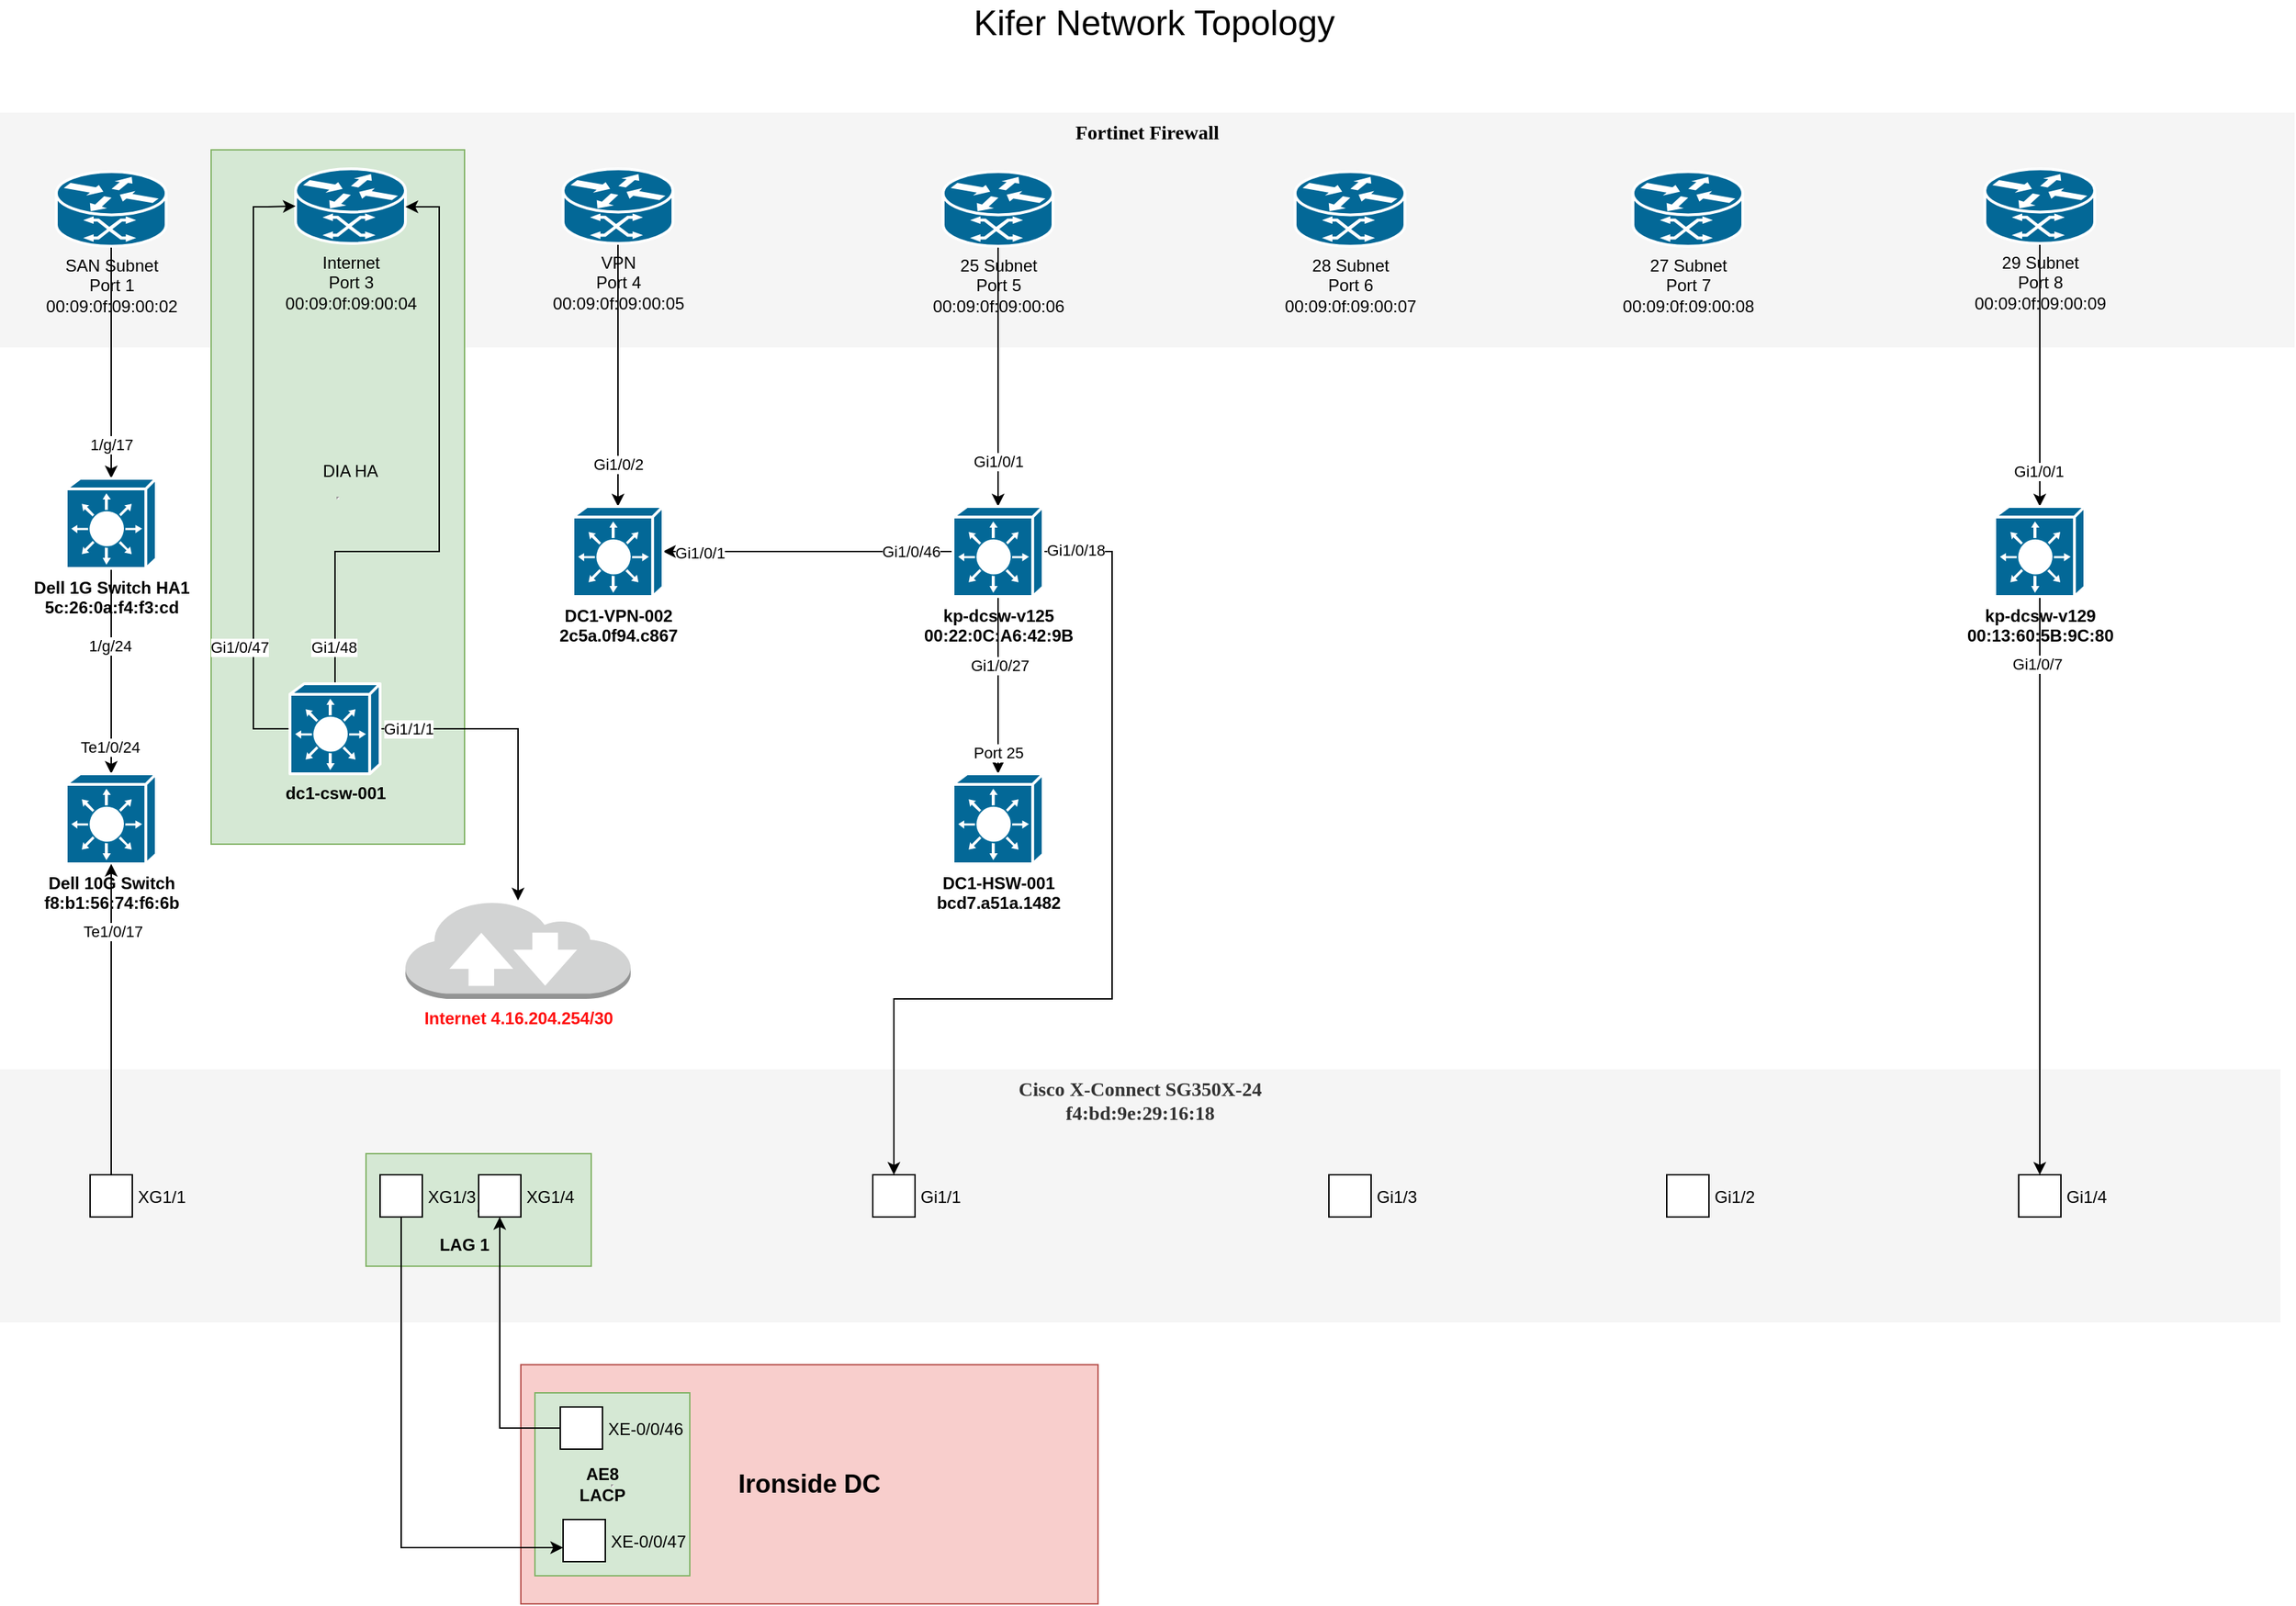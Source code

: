 <mxfile version="24.0.7" type="github">
  <diagram name="Page-1" id="c37626ed-c26b-45fb-9056-f9ebc6bb27b6">
    <mxGraphModel dx="2074" dy="1114" grid="1" gridSize="10" guides="1" tooltips="1" connect="1" arrows="1" fold="1" page="1" pageScale="1" pageWidth="1100" pageHeight="850" background="none" math="0" shadow="0">
      <root>
        <mxCell id="0" />
        <mxCell id="1" parent="0" />
        <mxCell id="1c7a67bf8fd3230f-83" value="Fortinet Firewall" style="whiteSpace=wrap;html=1;rounded=0;shadow=0;comic=0;strokeWidth=1;fontFamily=Verdana;fontSize=14;fillColor=#f5f5f5;strokeColor=none;verticalAlign=top;fontStyle=1" parent="1" vertex="1">
          <mxGeometry x="280" y="110" width="1630" height="167" as="geometry" />
        </mxCell>
        <mxCell id="mh3bhrRl3af4ebjUZuJ7-127" value="&lt;hr&gt;" style="rounded=0;whiteSpace=wrap;html=1;fillColor=#d5e8d4;strokeColor=#82b366;gradientColor=none;" vertex="1" parent="1">
          <mxGeometry x="430" y="136.5" width="180" height="493.5" as="geometry" />
        </mxCell>
        <mxCell id="mh3bhrRl3af4ebjUZuJ7-58" value="&lt;font style=&quot;font-size: 18px;&quot;&gt;&lt;b&gt;Ironside DC&lt;/b&gt;&lt;/font&gt;" style="rounded=0;whiteSpace=wrap;html=1;fillColor=#f8cecc;strokeColor=#b85450;" vertex="1" parent="1">
          <mxGeometry x="650" y="1000" width="410" height="170" as="geometry" />
        </mxCell>
        <mxCell id="mh3bhrRl3af4ebjUZuJ7-113" value="&lt;hr&gt;" style="rounded=0;whiteSpace=wrap;html=1;fillColor=#d5e8d4;strokeColor=#82b366;gradientColor=none;" vertex="1" parent="1">
          <mxGeometry x="660" y="1020" width="110" height="130" as="geometry" />
        </mxCell>
        <mxCell id="mh3bhrRl3af4ebjUZuJ7-56" value="&lt;div&gt;Cisco X-Connect SG350X-24&lt;/div&gt;&lt;div&gt;f4:bd:9e:29:16:18&lt;/div&gt;" style="rounded=0;whiteSpace=wrap;html=1;fillColor=#f5f5f5;fontColor=#333333;strokeColor=none;verticalAlign=top;fontStyle=1;fontSize=14;fontFamily=Verdana;" vertex="1" parent="1">
          <mxGeometry x="280" y="790" width="1620" height="180" as="geometry" />
        </mxCell>
        <mxCell id="mh3bhrRl3af4ebjUZuJ7-111" value="&lt;hr&gt;" style="rounded=0;whiteSpace=wrap;html=1;fillColor=#d5e8d4;strokeColor=#82b366;gradientColor=none;" vertex="1" parent="1">
          <mxGeometry x="540" y="850" width="160" height="80" as="geometry" />
        </mxCell>
        <mxCell id="mh3bhrRl3af4ebjUZuJ7-24" style="edgeStyle=orthogonalEdgeStyle;rounded=0;orthogonalLoop=1;jettySize=auto;html=1;" edge="1" parent="1" source="mh3bhrRl3af4ebjUZuJ7-1" target="mh3bhrRl3af4ebjUZuJ7-23">
          <mxGeometry relative="1" as="geometry" />
        </mxCell>
        <mxCell id="mh3bhrRl3af4ebjUZuJ7-25" value="Gi1/0/1" style="edgeLabel;html=1;align=center;verticalAlign=middle;resizable=0;points=[];" vertex="1" connectable="0" parent="mh3bhrRl3af4ebjUZuJ7-24">
          <mxGeometry x="0.65" relative="1" as="geometry">
            <mxPoint as="offset" />
          </mxGeometry>
        </mxCell>
        <mxCell id="mh3bhrRl3af4ebjUZuJ7-1" value="&lt;div&gt;25 Subnet&lt;/div&gt;&lt;div&gt;Port 5&lt;/div&gt;&lt;div&gt;00:09:0f:09:00:06&lt;/div&gt;" style="shape=mxgraph.cisco.routers.atm_router;sketch=0;html=1;pointerEvents=1;dashed=0;fillColor=#036897;strokeColor=#ffffff;strokeWidth=2;verticalLabelPosition=bottom;verticalAlign=top;align=center;outlineConnect=0;" vertex="1" parent="1">
          <mxGeometry x="950" y="152" width="78" height="53" as="geometry" />
        </mxCell>
        <mxCell id="mh3bhrRl3af4ebjUZuJ7-7" value="&lt;div&gt;27 Subnet&lt;/div&gt;&lt;div&gt;Port 7&lt;/div&gt;&lt;div&gt;00:09:0f:09:00:08&lt;/div&gt;" style="shape=mxgraph.cisco.routers.atm_router;sketch=0;html=1;pointerEvents=1;dashed=0;fillColor=#036897;strokeColor=#ffffff;strokeWidth=2;verticalLabelPosition=bottom;verticalAlign=top;align=center;outlineConnect=0;" vertex="1" parent="1">
          <mxGeometry x="1440" y="152" width="78" height="53" as="geometry" />
        </mxCell>
        <mxCell id="mh3bhrRl3af4ebjUZuJ7-8" value="&lt;div&gt;28 Subnet&lt;/div&gt;&lt;div&gt;Port 6&lt;/div&gt;&lt;div&gt;00:09:0f:09:00:07&lt;/div&gt;" style="shape=mxgraph.cisco.routers.atm_router;sketch=0;html=1;pointerEvents=1;dashed=0;fillColor=#036897;strokeColor=#ffffff;strokeWidth=2;verticalLabelPosition=bottom;verticalAlign=top;align=center;outlineConnect=0;" vertex="1" parent="1">
          <mxGeometry x="1200" y="152" width="78" height="53" as="geometry" />
        </mxCell>
        <mxCell id="mh3bhrRl3af4ebjUZuJ7-132" style="edgeStyle=orthogonalEdgeStyle;rounded=0;orthogonalLoop=1;jettySize=auto;html=1;" edge="1" parent="1" source="mh3bhrRl3af4ebjUZuJ7-9" target="mh3bhrRl3af4ebjUZuJ7-131">
          <mxGeometry relative="1" as="geometry" />
        </mxCell>
        <mxCell id="mh3bhrRl3af4ebjUZuJ7-133" value="Gi1/0/1" style="edgeLabel;html=1;align=center;verticalAlign=middle;resizable=0;points=[];" vertex="1" connectable="0" parent="mh3bhrRl3af4ebjUZuJ7-132">
          <mxGeometry x="0.733" y="-1" relative="1" as="geometry">
            <mxPoint as="offset" />
          </mxGeometry>
        </mxCell>
        <mxCell id="mh3bhrRl3af4ebjUZuJ7-9" value="&lt;div&gt;29 Subnet&lt;/div&gt;&lt;div&gt;Port 8&lt;/div&gt;&lt;div&gt;00:09:0f:09:00:09&lt;/div&gt;" style="shape=mxgraph.cisco.routers.atm_router;sketch=0;html=1;pointerEvents=1;dashed=0;fillColor=#036897;strokeColor=#ffffff;strokeWidth=2;verticalLabelPosition=bottom;verticalAlign=top;align=center;outlineConnect=0;" vertex="1" parent="1">
          <mxGeometry x="1690" y="150" width="78" height="53" as="geometry" />
        </mxCell>
        <mxCell id="mh3bhrRl3af4ebjUZuJ7-45" style="edgeStyle=orthogonalEdgeStyle;rounded=0;orthogonalLoop=1;jettySize=auto;html=1;" edge="1" parent="1" source="mh3bhrRl3af4ebjUZuJ7-10" target="mh3bhrRl3af4ebjUZuJ7-43">
          <mxGeometry relative="1" as="geometry" />
        </mxCell>
        <mxCell id="mh3bhrRl3af4ebjUZuJ7-49" value="1/g/17" style="edgeLabel;html=1;align=center;verticalAlign=middle;resizable=0;points=[];" vertex="1" connectable="0" parent="mh3bhrRl3af4ebjUZuJ7-45">
          <mxGeometry x="0.708" relative="1" as="geometry">
            <mxPoint as="offset" />
          </mxGeometry>
        </mxCell>
        <mxCell id="mh3bhrRl3af4ebjUZuJ7-10" value="&lt;div&gt;SAN Subnet&lt;/div&gt;&lt;div&gt;Port 1&lt;/div&gt;&lt;div&gt;00:09:0f:09:00:02&lt;/div&gt;&lt;div&gt;&lt;br&gt;&lt;/div&gt;" style="shape=mxgraph.cisco.routers.atm_router;sketch=0;html=1;pointerEvents=1;dashed=0;fillColor=#036897;strokeColor=#ffffff;strokeWidth=2;verticalLabelPosition=bottom;verticalAlign=top;align=center;outlineConnect=0;" vertex="1" parent="1">
          <mxGeometry x="320" y="152" width="78" height="53" as="geometry" />
        </mxCell>
        <mxCell id="mh3bhrRl3af4ebjUZuJ7-122" style="edgeStyle=orthogonalEdgeStyle;rounded=0;orthogonalLoop=1;jettySize=auto;html=1;" edge="1" parent="1" source="mh3bhrRl3af4ebjUZuJ7-11" target="mh3bhrRl3af4ebjUZuJ7-121">
          <mxGeometry relative="1" as="geometry" />
        </mxCell>
        <mxCell id="mh3bhrRl3af4ebjUZuJ7-123" value="Gi1/0/2" style="edgeLabel;html=1;align=center;verticalAlign=middle;resizable=0;points=[];" vertex="1" connectable="0" parent="mh3bhrRl3af4ebjUZuJ7-122">
          <mxGeometry x="0.679" relative="1" as="geometry">
            <mxPoint as="offset" />
          </mxGeometry>
        </mxCell>
        <mxCell id="mh3bhrRl3af4ebjUZuJ7-11" value="&lt;div&gt;VPN&lt;/div&gt;&lt;div&gt;Port 4&lt;/div&gt;&lt;div&gt;00:09:0f:09:00:05&lt;/div&gt;" style="shape=mxgraph.cisco.routers.atm_router;sketch=0;html=1;pointerEvents=1;dashed=0;fillColor=#036897;strokeColor=#ffffff;strokeWidth=2;verticalLabelPosition=bottom;verticalAlign=top;align=center;outlineConnect=0;" vertex="1" parent="1">
          <mxGeometry x="680" y="150" width="78" height="53" as="geometry" />
        </mxCell>
        <mxCell id="mh3bhrRl3af4ebjUZuJ7-14" value="&lt;div&gt;Internet&lt;/div&gt;&lt;div&gt;Port 3&lt;/div&gt;&lt;div&gt;00:09:0f:09:00:04&lt;/div&gt;" style="shape=mxgraph.cisco.routers.atm_router;sketch=0;html=1;pointerEvents=1;dashed=0;fillColor=#036897;strokeColor=#ffffff;strokeWidth=2;verticalLabelPosition=bottom;verticalAlign=top;align=center;outlineConnect=0;" vertex="1" parent="1">
          <mxGeometry x="490" y="150" width="78" height="53" as="geometry" />
        </mxCell>
        <mxCell id="mh3bhrRl3af4ebjUZuJ7-17" value="&lt;font color=&quot;#ff0f0f&quot;&gt;&lt;b&gt;Internet 4.16.204.254/30&lt;/b&gt;&lt;/font&gt;" style="outlineConnect=0;dashed=0;verticalLabelPosition=bottom;verticalAlign=top;align=center;html=1;shape=mxgraph.aws3.internet_2;fillColor=#D2D3D3;gradientColor=none;" vertex="1" parent="1">
          <mxGeometry x="568" y="670" width="160" height="70" as="geometry" />
        </mxCell>
        <mxCell id="mh3bhrRl3af4ebjUZuJ7-40" style="edgeStyle=orthogonalEdgeStyle;rounded=0;orthogonalLoop=1;jettySize=auto;html=1;" edge="1" parent="1" source="mh3bhrRl3af4ebjUZuJ7-23" target="mh3bhrRl3af4ebjUZuJ7-37">
          <mxGeometry relative="1" as="geometry" />
        </mxCell>
        <mxCell id="mh3bhrRl3af4ebjUZuJ7-41" value="Port 25" style="edgeLabel;html=1;align=center;verticalAlign=middle;resizable=0;points=[];" vertex="1" connectable="0" parent="mh3bhrRl3af4ebjUZuJ7-40">
          <mxGeometry x="0.507" y="-2" relative="1" as="geometry">
            <mxPoint x="2" y="16" as="offset" />
          </mxGeometry>
        </mxCell>
        <mxCell id="mh3bhrRl3af4ebjUZuJ7-42" value="Gi1/0/27" style="edgeLabel;html=1;align=center;verticalAlign=middle;resizable=0;points=[];" vertex="1" connectable="0" parent="mh3bhrRl3af4ebjUZuJ7-40">
          <mxGeometry x="-0.507" y="1" relative="1" as="geometry">
            <mxPoint y="18" as="offset" />
          </mxGeometry>
        </mxCell>
        <mxCell id="mh3bhrRl3af4ebjUZuJ7-124" style="edgeStyle=orthogonalEdgeStyle;rounded=0;orthogonalLoop=1;jettySize=auto;html=1;" edge="1" parent="1" source="mh3bhrRl3af4ebjUZuJ7-23" target="mh3bhrRl3af4ebjUZuJ7-121">
          <mxGeometry relative="1" as="geometry" />
        </mxCell>
        <mxCell id="mh3bhrRl3af4ebjUZuJ7-125" value="&lt;div&gt;Gi1/0/46&lt;/div&gt;" style="edgeLabel;html=1;align=center;verticalAlign=middle;resizable=0;points=[];" vertex="1" connectable="0" parent="mh3bhrRl3af4ebjUZuJ7-124">
          <mxGeometry x="-0.709" relative="1" as="geometry">
            <mxPoint as="offset" />
          </mxGeometry>
        </mxCell>
        <mxCell id="mh3bhrRl3af4ebjUZuJ7-126" value="&lt;div&gt;Gi1/0/1&lt;/div&gt;" style="edgeLabel;html=1;align=center;verticalAlign=middle;resizable=0;points=[];" vertex="1" connectable="0" parent="mh3bhrRl3af4ebjUZuJ7-124">
          <mxGeometry x="0.748" y="1" relative="1" as="geometry">
            <mxPoint as="offset" />
          </mxGeometry>
        </mxCell>
        <mxCell id="mh3bhrRl3af4ebjUZuJ7-136" style="edgeStyle=orthogonalEdgeStyle;rounded=0;orthogonalLoop=1;jettySize=auto;html=1;entryX=0.5;entryY=0;entryDx=0;entryDy=0;" edge="1" parent="1" source="mh3bhrRl3af4ebjUZuJ7-23" target="mh3bhrRl3af4ebjUZuJ7-91">
          <mxGeometry relative="1" as="geometry">
            <Array as="points">
              <mxPoint x="1070" y="422" />
              <mxPoint x="1070" y="740" />
              <mxPoint x="915" y="740" />
            </Array>
          </mxGeometry>
        </mxCell>
        <mxCell id="mh3bhrRl3af4ebjUZuJ7-137" value="Gi1/0/18" style="edgeLabel;html=1;align=center;verticalAlign=middle;resizable=0;points=[];" vertex="1" connectable="0" parent="mh3bhrRl3af4ebjUZuJ7-136">
          <mxGeometry x="-0.929" y="1" relative="1" as="geometry">
            <mxPoint as="offset" />
          </mxGeometry>
        </mxCell>
        <mxCell id="mh3bhrRl3af4ebjUZuJ7-23" value="&lt;div&gt;&lt;b&gt;kp-dcsw-v125&lt;br&gt;&lt;/b&gt;&lt;/div&gt;&lt;div&gt;&lt;b&gt;00:22:0C:A6:42:9B&lt;/b&gt;&lt;/div&gt;" style="shape=mxgraph.cisco.switches.layer_3_switch;sketch=0;html=1;pointerEvents=1;dashed=0;fillColor=#036897;strokeColor=#ffffff;strokeWidth=2;verticalLabelPosition=bottom;verticalAlign=top;align=center;outlineConnect=0;" vertex="1" parent="1">
          <mxGeometry x="957" y="390" width="64" height="64" as="geometry" />
        </mxCell>
        <mxCell id="mh3bhrRl3af4ebjUZuJ7-29" style="edgeStyle=orthogonalEdgeStyle;rounded=0;orthogonalLoop=1;jettySize=auto;html=1;entryX=0;entryY=0.5;entryDx=0;entryDy=0;entryPerimeter=0;exitX=0;exitY=0.5;exitDx=0;exitDy=0;exitPerimeter=0;" edge="1" parent="1" source="mh3bhrRl3af4ebjUZuJ7-26" target="mh3bhrRl3af4ebjUZuJ7-14">
          <mxGeometry relative="1" as="geometry">
            <Array as="points">
              <mxPoint x="460" y="548" />
              <mxPoint x="460" y="177" />
              <mxPoint x="470" y="177" />
            </Array>
          </mxGeometry>
        </mxCell>
        <mxCell id="mh3bhrRl3af4ebjUZuJ7-31" value="Gi1/0/47" style="edgeLabel;html=1;align=center;verticalAlign=middle;resizable=0;points=[];" vertex="1" connectable="0" parent="mh3bhrRl3af4ebjUZuJ7-29">
          <mxGeometry x="-0.283" y="-2" relative="1" as="geometry">
            <mxPoint x="-12" y="69" as="offset" />
          </mxGeometry>
        </mxCell>
        <mxCell id="mh3bhrRl3af4ebjUZuJ7-30" style="edgeStyle=orthogonalEdgeStyle;rounded=0;orthogonalLoop=1;jettySize=auto;html=1;" edge="1" parent="1" source="mh3bhrRl3af4ebjUZuJ7-26" target="mh3bhrRl3af4ebjUZuJ7-14">
          <mxGeometry relative="1" as="geometry">
            <mxPoint x="660" y="90" as="targetPoint" />
            <Array as="points">
              <mxPoint x="518" y="422" />
              <mxPoint x="592" y="422" />
              <mxPoint x="592" y="177" />
            </Array>
          </mxGeometry>
        </mxCell>
        <mxCell id="mh3bhrRl3af4ebjUZuJ7-32" value="&lt;div&gt;Gi1/48&lt;/div&gt;" style="edgeLabel;html=1;align=center;verticalAlign=middle;resizable=0;points=[];" vertex="1" connectable="0" parent="mh3bhrRl3af4ebjUZuJ7-30">
          <mxGeometry x="-0.574" y="1" relative="1" as="geometry">
            <mxPoint y="67" as="offset" />
          </mxGeometry>
        </mxCell>
        <mxCell id="mh3bhrRl3af4ebjUZuJ7-34" style="edgeStyle=orthogonalEdgeStyle;rounded=0;orthogonalLoop=1;jettySize=auto;html=1;" edge="1" parent="1" source="mh3bhrRl3af4ebjUZuJ7-26" target="mh3bhrRl3af4ebjUZuJ7-17">
          <mxGeometry relative="1" as="geometry" />
        </mxCell>
        <mxCell id="mh3bhrRl3af4ebjUZuJ7-35" value="&lt;div&gt;Gi1/1/1&lt;/div&gt;" style="edgeLabel;html=1;align=center;verticalAlign=middle;resizable=0;points=[];" vertex="1" connectable="0" parent="mh3bhrRl3af4ebjUZuJ7-34">
          <mxGeometry x="-0.581" y="-2" relative="1" as="geometry">
            <mxPoint x="-26" y="-2" as="offset" />
          </mxGeometry>
        </mxCell>
        <mxCell id="mh3bhrRl3af4ebjUZuJ7-26" value="&lt;div&gt;&lt;b&gt;dc1-csw-001&lt;/b&gt;&lt;/div&gt;" style="shape=mxgraph.cisco.switches.layer_3_switch;sketch=0;html=1;pointerEvents=1;dashed=0;fillColor=#036897;strokeColor=#ffffff;strokeWidth=2;verticalLabelPosition=bottom;verticalAlign=top;align=center;outlineConnect=0;" vertex="1" parent="1">
          <mxGeometry x="486" y="516" width="64" height="64" as="geometry" />
        </mxCell>
        <mxCell id="mh3bhrRl3af4ebjUZuJ7-37" value="&lt;div&gt;&lt;b&gt;DC1-HSW-001&lt;/b&gt;&lt;/div&gt;&lt;div&gt;&lt;b&gt;bcd7.a51a.1482&lt;br&gt;&lt;/b&gt;&lt;/div&gt;" style="shape=mxgraph.cisco.switches.layer_3_switch;sketch=0;html=1;pointerEvents=1;dashed=0;fillColor=#036897;strokeColor=#ffffff;strokeWidth=2;verticalLabelPosition=bottom;verticalAlign=top;align=center;outlineConnect=0;" vertex="1" parent="1">
          <mxGeometry x="957" y="580" width="64" height="64" as="geometry" />
        </mxCell>
        <mxCell id="mh3bhrRl3af4ebjUZuJ7-48" style="edgeStyle=orthogonalEdgeStyle;rounded=0;orthogonalLoop=1;jettySize=auto;html=1;" edge="1" parent="1" source="mh3bhrRl3af4ebjUZuJ7-43" target="mh3bhrRl3af4ebjUZuJ7-46">
          <mxGeometry relative="1" as="geometry" />
        </mxCell>
        <mxCell id="mh3bhrRl3af4ebjUZuJ7-53" value="Te1/0/24" style="edgeLabel;html=1;align=center;verticalAlign=middle;resizable=0;points=[];" vertex="1" connectable="0" parent="mh3bhrRl3af4ebjUZuJ7-48">
          <mxGeometry x="0.571" y="-1" relative="1" as="geometry">
            <mxPoint y="12" as="offset" />
          </mxGeometry>
        </mxCell>
        <mxCell id="mh3bhrRl3af4ebjUZuJ7-54" value="1/g/24" style="edgeLabel;html=1;align=center;verticalAlign=middle;resizable=0;points=[];" vertex="1" connectable="0" parent="mh3bhrRl3af4ebjUZuJ7-48">
          <mxGeometry x="-0.254" y="-1" relative="1" as="geometry">
            <mxPoint as="offset" />
          </mxGeometry>
        </mxCell>
        <mxCell id="mh3bhrRl3af4ebjUZuJ7-43" value="&lt;div&gt;&lt;b&gt;Dell 1G Switch HA1&lt;br&gt;&lt;/b&gt;&lt;/div&gt;&lt;div&gt;&lt;b&gt;5c:26:0a:f4:f3:cd&lt;/b&gt;&lt;br&gt;&lt;/div&gt;" style="shape=mxgraph.cisco.switches.layer_3_switch;sketch=0;html=1;pointerEvents=1;dashed=0;fillColor=#036897;strokeColor=#ffffff;strokeWidth=2;verticalLabelPosition=bottom;verticalAlign=top;align=center;outlineConnect=0;" vertex="1" parent="1">
          <mxGeometry x="327" y="370" width="64" height="64" as="geometry" />
        </mxCell>
        <mxCell id="mh3bhrRl3af4ebjUZuJ7-46" value="&lt;div&gt;&lt;b&gt;Dell 10G Switch&lt;/b&gt;&lt;/div&gt;&lt;div&gt;&lt;b&gt;f8:b1:56:74:f6:6b&lt;br&gt;&lt;/b&gt;&lt;/div&gt;" style="shape=mxgraph.cisco.switches.layer_3_switch;sketch=0;html=1;pointerEvents=1;dashed=0;fillColor=#036897;strokeColor=#ffffff;strokeWidth=2;verticalLabelPosition=bottom;verticalAlign=top;align=center;outlineConnect=0;" vertex="1" parent="1">
          <mxGeometry x="327" y="580" width="64" height="64" as="geometry" />
        </mxCell>
        <mxCell id="mh3bhrRl3af4ebjUZuJ7-91" value="Gi1/1" style="labelPosition=right;verticalLabelPosition=middle;align=left;verticalAlign=middle;spacingLeft=2;noLabel=0;labelPadding=0;" vertex="1" parent="1">
          <mxGeometry x="900" y="865" width="30" height="30" as="geometry" />
        </mxCell>
        <mxCell id="mh3bhrRl3af4ebjUZuJ7-93" value="Gi1/4" style="labelPosition=right;verticalLabelPosition=middle;align=left;verticalAlign=middle;spacingLeft=2;noLabel=0;labelPadding=0;" vertex="1" parent="1">
          <mxGeometry x="1714" y="865" width="30" height="30" as="geometry" />
        </mxCell>
        <mxCell id="mh3bhrRl3af4ebjUZuJ7-94" value="XG1/1" style="labelPosition=right;verticalLabelPosition=middle;align=left;verticalAlign=middle;spacingLeft=2;noLabel=0;labelPadding=0;" vertex="1" parent="1">
          <mxGeometry x="344" y="865" width="30" height="30" as="geometry" />
        </mxCell>
        <mxCell id="mh3bhrRl3af4ebjUZuJ7-95" value="Gi1/3" style="labelPosition=right;verticalLabelPosition=middle;align=left;verticalAlign=middle;spacingLeft=2;noLabel=0;labelPadding=0;" vertex="1" parent="1">
          <mxGeometry x="1224" y="865" width="30" height="30" as="geometry" />
        </mxCell>
        <mxCell id="mh3bhrRl3af4ebjUZuJ7-96" value="Gi1/2" style="labelPosition=right;verticalLabelPosition=middle;align=left;verticalAlign=middle;spacingLeft=2;noLabel=0;labelPadding=0;" vertex="1" parent="1">
          <mxGeometry x="1464" y="865" width="30" height="30" as="geometry" />
        </mxCell>
        <mxCell id="mh3bhrRl3af4ebjUZuJ7-106" style="edgeStyle=orthogonalEdgeStyle;rounded=0;orthogonalLoop=1;jettySize=auto;html=1;" edge="1" parent="1" source="mh3bhrRl3af4ebjUZuJ7-97" target="mh3bhrRl3af4ebjUZuJ7-100">
          <mxGeometry relative="1" as="geometry">
            <Array as="points">
              <mxPoint x="565" y="1130" />
            </Array>
          </mxGeometry>
        </mxCell>
        <mxCell id="mh3bhrRl3af4ebjUZuJ7-97" value="XG1/3" style="labelPosition=right;verticalLabelPosition=middle;align=left;verticalAlign=middle;spacingLeft=2;noLabel=0;labelPadding=0;" vertex="1" parent="1">
          <mxGeometry x="550" y="865" width="30" height="30" as="geometry" />
        </mxCell>
        <mxCell id="mh3bhrRl3af4ebjUZuJ7-98" value="XG1/4" style="labelPosition=right;verticalLabelPosition=middle;align=left;verticalAlign=middle;spacingLeft=2;noLabel=0;labelPadding=0;" vertex="1" parent="1">
          <mxGeometry x="620" y="865" width="30" height="30" as="geometry" />
        </mxCell>
        <mxCell id="mh3bhrRl3af4ebjUZuJ7-100" value="XE-0/0/47" style="labelPosition=right;verticalLabelPosition=middle;align=left;verticalAlign=middle;spacingLeft=2;noLabel=0;labelPadding=0;" vertex="1" parent="1">
          <mxGeometry x="680" y="1110" width="30" height="30" as="geometry" />
        </mxCell>
        <mxCell id="mh3bhrRl3af4ebjUZuJ7-108" style="edgeStyle=orthogonalEdgeStyle;rounded=0;orthogonalLoop=1;jettySize=auto;html=1;entryX=0.5;entryY=1;entryDx=0;entryDy=0;" edge="1" parent="1" source="mh3bhrRl3af4ebjUZuJ7-101" target="mh3bhrRl3af4ebjUZuJ7-98">
          <mxGeometry relative="1" as="geometry" />
        </mxCell>
        <mxCell id="mh3bhrRl3af4ebjUZuJ7-101" value="XE-0/0/46" style="labelPosition=right;verticalLabelPosition=middle;align=left;verticalAlign=middle;spacingLeft=2;noLabel=0;labelPadding=0;" vertex="1" parent="1">
          <mxGeometry x="678" y="1030" width="30" height="30" as="geometry" />
        </mxCell>
        <mxCell id="mh3bhrRl3af4ebjUZuJ7-112" value="LAG 1" style="text;html=1;align=center;verticalAlign=middle;whiteSpace=wrap;rounded=0;fontStyle=1" vertex="1" parent="1">
          <mxGeometry x="580" y="900" width="60" height="30" as="geometry" />
        </mxCell>
        <mxCell id="mh3bhrRl3af4ebjUZuJ7-114" value="AE8 LACP" style="text;html=1;align=center;verticalAlign=middle;whiteSpace=wrap;rounded=0;fontStyle=1" vertex="1" parent="1">
          <mxGeometry x="678" y="1070" width="60" height="30" as="geometry" />
        </mxCell>
        <mxCell id="mh3bhrRl3af4ebjUZuJ7-118" style="edgeStyle=orthogonalEdgeStyle;rounded=0;orthogonalLoop=1;jettySize=auto;html=1;entryX=0.5;entryY=1;entryDx=0;entryDy=0;entryPerimeter=0;" edge="1" parent="1" source="mh3bhrRl3af4ebjUZuJ7-94" target="mh3bhrRl3af4ebjUZuJ7-46">
          <mxGeometry relative="1" as="geometry" />
        </mxCell>
        <mxCell id="mh3bhrRl3af4ebjUZuJ7-119" value="Te1/0/17" style="edgeLabel;html=1;align=center;verticalAlign=middle;resizable=0;points=[];" vertex="1" connectable="0" parent="mh3bhrRl3af4ebjUZuJ7-118">
          <mxGeometry x="0.566" y="-1" relative="1" as="geometry">
            <mxPoint as="offset" />
          </mxGeometry>
        </mxCell>
        <mxCell id="mh3bhrRl3af4ebjUZuJ7-121" value="&lt;div&gt;&lt;b&gt;DC1-VPN-002&lt;/b&gt;&lt;/div&gt;&lt;div&gt;&lt;b&gt;2c5a.0f94.c867&lt;br&gt;&lt;/b&gt;&lt;/div&gt;" style="shape=mxgraph.cisco.switches.layer_3_switch;sketch=0;html=1;pointerEvents=1;dashed=0;fillColor=#036897;strokeColor=#ffffff;strokeWidth=2;verticalLabelPosition=bottom;verticalAlign=top;align=center;outlineConnect=0;" vertex="1" parent="1">
          <mxGeometry x="687" y="390" width="64" height="64" as="geometry" />
        </mxCell>
        <mxCell id="mh3bhrRl3af4ebjUZuJ7-128" value="DIA HA" style="text;html=1;align=center;verticalAlign=middle;whiteSpace=wrap;rounded=0;" vertex="1" parent="1">
          <mxGeometry x="499" y="350" width="60" height="30" as="geometry" />
        </mxCell>
        <mxCell id="mh3bhrRl3af4ebjUZuJ7-129" value="Kifer Network Topology" style="text;html=1;align=center;verticalAlign=middle;whiteSpace=wrap;rounded=0;fontSize=25;" vertex="1" parent="1">
          <mxGeometry x="880" y="30" width="440" height="30" as="geometry" />
        </mxCell>
        <mxCell id="mh3bhrRl3af4ebjUZuJ7-134" style="edgeStyle=orthogonalEdgeStyle;rounded=0;orthogonalLoop=1;jettySize=auto;html=1;" edge="1" parent="1" source="mh3bhrRl3af4ebjUZuJ7-131" target="mh3bhrRl3af4ebjUZuJ7-93">
          <mxGeometry relative="1" as="geometry" />
        </mxCell>
        <mxCell id="mh3bhrRl3af4ebjUZuJ7-135" value="Gi1/0/7" style="edgeLabel;html=1;align=center;verticalAlign=middle;resizable=0;points=[];" vertex="1" connectable="0" parent="mh3bhrRl3af4ebjUZuJ7-134">
          <mxGeometry x="-0.766" y="-2" relative="1" as="geometry">
            <mxPoint as="offset" />
          </mxGeometry>
        </mxCell>
        <mxCell id="mh3bhrRl3af4ebjUZuJ7-131" value="&lt;div&gt;&lt;b&gt;kp-dcsw-v129&lt;/b&gt;&lt;/div&gt;&lt;div&gt;&lt;b&gt;00:13:60:5B:9C:80&lt;br&gt;&lt;/b&gt;&lt;/div&gt;" style="shape=mxgraph.cisco.switches.layer_3_switch;sketch=0;html=1;pointerEvents=1;dashed=0;fillColor=#036897;strokeColor=#ffffff;strokeWidth=2;verticalLabelPosition=bottom;verticalAlign=top;align=center;outlineConnect=0;" vertex="1" parent="1">
          <mxGeometry x="1697" y="390" width="64" height="64" as="geometry" />
        </mxCell>
      </root>
    </mxGraphModel>
  </diagram>
</mxfile>
